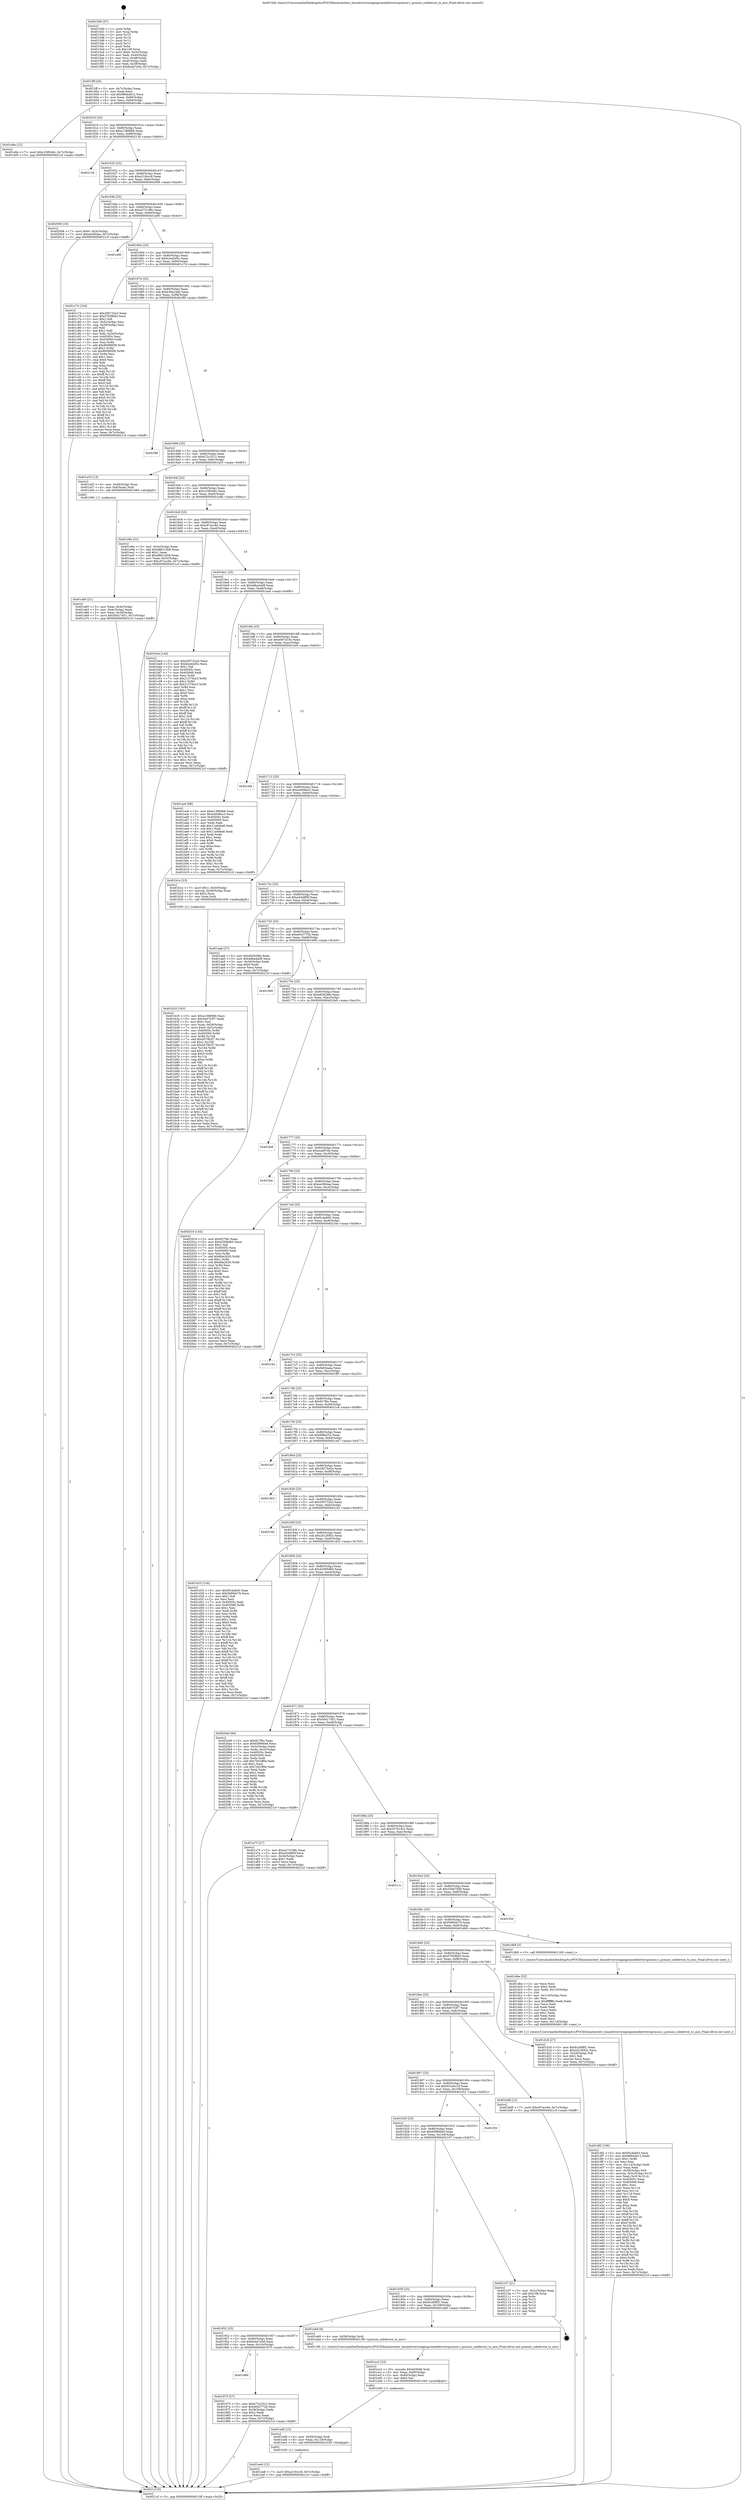 digraph "0x4015d0" {
  label = "0x4015d0 (/mnt/c/Users/mathe/Desktop/tcc/POCII/binaries/extr_linuxdriversstagingcomedidriverspcmuio.c_pcmuio_subdevice_to_asic_Final-ollvm.out::main(0))"
  labelloc = "t"
  node[shape=record]

  Entry [label="",width=0.3,height=0.3,shape=circle,fillcolor=black,style=filled]
  "0x4015ff" [label="{
     0x4015ff [26]\l
     | [instrs]\l
     &nbsp;&nbsp;0x4015ff \<+3\>: mov -0x7c(%rbp),%eax\l
     &nbsp;&nbsp;0x401602 \<+2\>: mov %eax,%ecx\l
     &nbsp;&nbsp;0x401604 \<+6\>: sub $0x9884dd12,%ecx\l
     &nbsp;&nbsp;0x40160a \<+3\>: mov %eax,-0x80(%rbp)\l
     &nbsp;&nbsp;0x40160d \<+6\>: mov %ecx,-0x84(%rbp)\l
     &nbsp;&nbsp;0x401613 \<+6\>: je 0000000000401e8e \<main+0x8be\>\l
  }"]
  "0x401e8e" [label="{
     0x401e8e [12]\l
     | [instrs]\l
     &nbsp;&nbsp;0x401e8e \<+7\>: movl $0xc238546c,-0x7c(%rbp)\l
     &nbsp;&nbsp;0x401e95 \<+5\>: jmp 00000000004021cf \<main+0xbff\>\l
  }"]
  "0x401619" [label="{
     0x401619 [25]\l
     | [instrs]\l
     &nbsp;&nbsp;0x401619 \<+5\>: jmp 000000000040161e \<main+0x4e\>\l
     &nbsp;&nbsp;0x40161e \<+3\>: mov -0x80(%rbp),%eax\l
     &nbsp;&nbsp;0x401621 \<+5\>: sub $0xa13869b6,%eax\l
     &nbsp;&nbsp;0x401626 \<+6\>: mov %eax,-0x88(%rbp)\l
     &nbsp;&nbsp;0x40162c \<+6\>: je 0000000000402134 \<main+0xb64\>\l
  }"]
  Exit [label="",width=0.3,height=0.3,shape=circle,fillcolor=black,style=filled,peripheries=2]
  "0x402134" [label="{
     0x402134\l
  }", style=dashed]
  "0x401632" [label="{
     0x401632 [25]\l
     | [instrs]\l
     &nbsp;&nbsp;0x401632 \<+5\>: jmp 0000000000401637 \<main+0x67\>\l
     &nbsp;&nbsp;0x401637 \<+3\>: mov -0x80(%rbp),%eax\l
     &nbsp;&nbsp;0x40163a \<+5\>: sub $0xa219ccc8,%eax\l
     &nbsp;&nbsp;0x40163f \<+6\>: mov %eax,-0x8c(%rbp)\l
     &nbsp;&nbsp;0x401645 \<+6\>: je 0000000000402006 \<main+0xa36\>\l
  }"]
  "0x401ee8" [label="{
     0x401ee8 [12]\l
     | [instrs]\l
     &nbsp;&nbsp;0x401ee8 \<+7\>: movl $0xa219ccc8,-0x7c(%rbp)\l
     &nbsp;&nbsp;0x401eef \<+5\>: jmp 00000000004021cf \<main+0xbff\>\l
  }"]
  "0x402006" [label="{
     0x402006 [19]\l
     | [instrs]\l
     &nbsp;&nbsp;0x402006 \<+7\>: movl $0x0,-0x3c(%rbp)\l
     &nbsp;&nbsp;0x40200d \<+7\>: movl $0xee3f44aa,-0x7c(%rbp)\l
     &nbsp;&nbsp;0x402014 \<+5\>: jmp 00000000004021cf \<main+0xbff\>\l
  }"]
  "0x40164b" [label="{
     0x40164b [25]\l
     | [instrs]\l
     &nbsp;&nbsp;0x40164b \<+5\>: jmp 0000000000401650 \<main+0x80\>\l
     &nbsp;&nbsp;0x401650 \<+3\>: mov -0x80(%rbp),%eax\l
     &nbsp;&nbsp;0x401653 \<+5\>: sub $0xa273198c,%eax\l
     &nbsp;&nbsp;0x401658 \<+6\>: mov %eax,-0x90(%rbp)\l
     &nbsp;&nbsp;0x40165e \<+6\>: je 0000000000401a90 \<main+0x4c0\>\l
  }"]
  "0x401ed9" [label="{
     0x401ed9 [15]\l
     | [instrs]\l
     &nbsp;&nbsp;0x401ed9 \<+4\>: mov -0x58(%rbp),%rdi\l
     &nbsp;&nbsp;0x401edd \<+6\>: mov %eax,-0x118(%rbp)\l
     &nbsp;&nbsp;0x401ee3 \<+5\>: call 0000000000401030 \<free@plt\>\l
     | [calls]\l
     &nbsp;&nbsp;0x401030 \{1\} (unknown)\l
  }"]
  "0x401a90" [label="{
     0x401a90\l
  }", style=dashed]
  "0x401664" [label="{
     0x401664 [25]\l
     | [instrs]\l
     &nbsp;&nbsp;0x401664 \<+5\>: jmp 0000000000401669 \<main+0x99\>\l
     &nbsp;&nbsp;0x401669 \<+3\>: mov -0x80(%rbp),%eax\l
     &nbsp;&nbsp;0x40166c \<+5\>: sub $0xb2ed2d5c,%eax\l
     &nbsp;&nbsp;0x401671 \<+6\>: mov %eax,-0x94(%rbp)\l
     &nbsp;&nbsp;0x401677 \<+6\>: je 0000000000401c74 \<main+0x6a4\>\l
  }"]
  "0x401ec2" [label="{
     0x401ec2 [23]\l
     | [instrs]\l
     &nbsp;&nbsp;0x401ec2 \<+10\>: movabs $0x4030d6,%rdi\l
     &nbsp;&nbsp;0x401ecc \<+3\>: mov %eax,-0x60(%rbp)\l
     &nbsp;&nbsp;0x401ecf \<+3\>: mov -0x60(%rbp),%esi\l
     &nbsp;&nbsp;0x401ed2 \<+2\>: mov $0x0,%al\l
     &nbsp;&nbsp;0x401ed4 \<+5\>: call 0000000000401040 \<printf@plt\>\l
     | [calls]\l
     &nbsp;&nbsp;0x401040 \{1\} (unknown)\l
  }"]
  "0x401c74" [label="{
     0x401c74 [164]\l
     | [instrs]\l
     &nbsp;&nbsp;0x401c74 \<+5\>: mov $0x295732a3,%eax\l
     &nbsp;&nbsp;0x401c79 \<+5\>: mov $0x57f296d3,%ecx\l
     &nbsp;&nbsp;0x401c7e \<+2\>: mov $0x1,%dl\l
     &nbsp;&nbsp;0x401c80 \<+3\>: mov -0x5c(%rbp),%esi\l
     &nbsp;&nbsp;0x401c83 \<+3\>: cmp -0x50(%rbp),%esi\l
     &nbsp;&nbsp;0x401c86 \<+4\>: setl %dil\l
     &nbsp;&nbsp;0x401c8a \<+4\>: and $0x1,%dil\l
     &nbsp;&nbsp;0x401c8e \<+4\>: mov %dil,-0x2d(%rbp)\l
     &nbsp;&nbsp;0x401c92 \<+7\>: mov 0x40505c,%esi\l
     &nbsp;&nbsp;0x401c99 \<+8\>: mov 0x405060,%r8d\l
     &nbsp;&nbsp;0x401ca1 \<+3\>: mov %esi,%r9d\l
     &nbsp;&nbsp;0x401ca4 \<+7\>: add $0x800895f0,%r9d\l
     &nbsp;&nbsp;0x401cab \<+4\>: sub $0x1,%r9d\l
     &nbsp;&nbsp;0x401caf \<+7\>: sub $0x800895f0,%r9d\l
     &nbsp;&nbsp;0x401cb6 \<+4\>: imul %r9d,%esi\l
     &nbsp;&nbsp;0x401cba \<+3\>: and $0x1,%esi\l
     &nbsp;&nbsp;0x401cbd \<+3\>: cmp $0x0,%esi\l
     &nbsp;&nbsp;0x401cc0 \<+4\>: sete %dil\l
     &nbsp;&nbsp;0x401cc4 \<+4\>: cmp $0xa,%r8d\l
     &nbsp;&nbsp;0x401cc8 \<+4\>: setl %r10b\l
     &nbsp;&nbsp;0x401ccc \<+3\>: mov %dil,%r11b\l
     &nbsp;&nbsp;0x401ccf \<+4\>: xor $0xff,%r11b\l
     &nbsp;&nbsp;0x401cd3 \<+3\>: mov %r10b,%bl\l
     &nbsp;&nbsp;0x401cd6 \<+3\>: xor $0xff,%bl\l
     &nbsp;&nbsp;0x401cd9 \<+3\>: xor $0x0,%dl\l
     &nbsp;&nbsp;0x401cdc \<+3\>: mov %r11b,%r14b\l
     &nbsp;&nbsp;0x401cdf \<+4\>: and $0x0,%r14b\l
     &nbsp;&nbsp;0x401ce3 \<+3\>: and %dl,%dil\l
     &nbsp;&nbsp;0x401ce6 \<+3\>: mov %bl,%r15b\l
     &nbsp;&nbsp;0x401ce9 \<+4\>: and $0x0,%r15b\l
     &nbsp;&nbsp;0x401ced \<+3\>: and %dl,%r10b\l
     &nbsp;&nbsp;0x401cf0 \<+3\>: or %dil,%r14b\l
     &nbsp;&nbsp;0x401cf3 \<+3\>: or %r10b,%r15b\l
     &nbsp;&nbsp;0x401cf6 \<+3\>: xor %r15b,%r14b\l
     &nbsp;&nbsp;0x401cf9 \<+3\>: or %bl,%r11b\l
     &nbsp;&nbsp;0x401cfc \<+4\>: xor $0xff,%r11b\l
     &nbsp;&nbsp;0x401d00 \<+3\>: or $0x0,%dl\l
     &nbsp;&nbsp;0x401d03 \<+3\>: and %dl,%r11b\l
     &nbsp;&nbsp;0x401d06 \<+3\>: or %r11b,%r14b\l
     &nbsp;&nbsp;0x401d09 \<+4\>: test $0x1,%r14b\l
     &nbsp;&nbsp;0x401d0d \<+3\>: cmovne %ecx,%eax\l
     &nbsp;&nbsp;0x401d10 \<+3\>: mov %eax,-0x7c(%rbp)\l
     &nbsp;&nbsp;0x401d13 \<+5\>: jmp 00000000004021cf \<main+0xbff\>\l
  }"]
  "0x40167d" [label="{
     0x40167d [25]\l
     | [instrs]\l
     &nbsp;&nbsp;0x40167d \<+5\>: jmp 0000000000401682 \<main+0xb2\>\l
     &nbsp;&nbsp;0x401682 \<+3\>: mov -0x80(%rbp),%eax\l
     &nbsp;&nbsp;0x401685 \<+5\>: sub $0xb39a24ab,%eax\l
     &nbsp;&nbsp;0x40168a \<+6\>: mov %eax,-0x98(%rbp)\l
     &nbsp;&nbsp;0x401690 \<+6\>: je 0000000000401f8f \<main+0x9bf\>\l
  }"]
  "0x401df2" [label="{
     0x401df2 [156]\l
     | [instrs]\l
     &nbsp;&nbsp;0x401df2 \<+5\>: mov $0xf5c4a845,%ecx\l
     &nbsp;&nbsp;0x401df7 \<+5\>: mov $0x9884dd12,%edx\l
     &nbsp;&nbsp;0x401dfc \<+3\>: mov $0x1,%r8b\l
     &nbsp;&nbsp;0x401dff \<+2\>: xor %esi,%esi\l
     &nbsp;&nbsp;0x401e01 \<+6\>: mov -0x114(%rbp),%edi\l
     &nbsp;&nbsp;0x401e07 \<+3\>: imul %eax,%edi\l
     &nbsp;&nbsp;0x401e0a \<+4\>: mov -0x58(%rbp),%r9\l
     &nbsp;&nbsp;0x401e0e \<+4\>: movslq -0x5c(%rbp),%r10\l
     &nbsp;&nbsp;0x401e12 \<+4\>: mov %edi,(%r9,%r10,4)\l
     &nbsp;&nbsp;0x401e16 \<+7\>: mov 0x40505c,%eax\l
     &nbsp;&nbsp;0x401e1d \<+7\>: mov 0x405060,%edi\l
     &nbsp;&nbsp;0x401e24 \<+3\>: sub $0x1,%esi\l
     &nbsp;&nbsp;0x401e27 \<+3\>: mov %eax,%r11d\l
     &nbsp;&nbsp;0x401e2a \<+3\>: add %esi,%r11d\l
     &nbsp;&nbsp;0x401e2d \<+4\>: imul %r11d,%eax\l
     &nbsp;&nbsp;0x401e31 \<+3\>: and $0x1,%eax\l
     &nbsp;&nbsp;0x401e34 \<+3\>: cmp $0x0,%eax\l
     &nbsp;&nbsp;0x401e37 \<+3\>: sete %bl\l
     &nbsp;&nbsp;0x401e3a \<+3\>: cmp $0xa,%edi\l
     &nbsp;&nbsp;0x401e3d \<+4\>: setl %r14b\l
     &nbsp;&nbsp;0x401e41 \<+3\>: mov %bl,%r15b\l
     &nbsp;&nbsp;0x401e44 \<+4\>: xor $0xff,%r15b\l
     &nbsp;&nbsp;0x401e48 \<+3\>: mov %r14b,%r12b\l
     &nbsp;&nbsp;0x401e4b \<+4\>: xor $0xff,%r12b\l
     &nbsp;&nbsp;0x401e4f \<+4\>: xor $0x0,%r8b\l
     &nbsp;&nbsp;0x401e53 \<+3\>: mov %r15b,%r13b\l
     &nbsp;&nbsp;0x401e56 \<+4\>: and $0x0,%r13b\l
     &nbsp;&nbsp;0x401e5a \<+3\>: and %r8b,%bl\l
     &nbsp;&nbsp;0x401e5d \<+3\>: mov %r12b,%al\l
     &nbsp;&nbsp;0x401e60 \<+2\>: and $0x0,%al\l
     &nbsp;&nbsp;0x401e62 \<+3\>: and %r8b,%r14b\l
     &nbsp;&nbsp;0x401e65 \<+3\>: or %bl,%r13b\l
     &nbsp;&nbsp;0x401e68 \<+3\>: or %r14b,%al\l
     &nbsp;&nbsp;0x401e6b \<+3\>: xor %al,%r13b\l
     &nbsp;&nbsp;0x401e6e \<+3\>: or %r12b,%r15b\l
     &nbsp;&nbsp;0x401e71 \<+4\>: xor $0xff,%r15b\l
     &nbsp;&nbsp;0x401e75 \<+4\>: or $0x0,%r8b\l
     &nbsp;&nbsp;0x401e79 \<+3\>: and %r8b,%r15b\l
     &nbsp;&nbsp;0x401e7c \<+3\>: or %r15b,%r13b\l
     &nbsp;&nbsp;0x401e7f \<+4\>: test $0x1,%r13b\l
     &nbsp;&nbsp;0x401e83 \<+3\>: cmovne %edx,%ecx\l
     &nbsp;&nbsp;0x401e86 \<+3\>: mov %ecx,-0x7c(%rbp)\l
     &nbsp;&nbsp;0x401e89 \<+5\>: jmp 00000000004021cf \<main+0xbff\>\l
  }"]
  "0x401f8f" [label="{
     0x401f8f\l
  }", style=dashed]
  "0x401696" [label="{
     0x401696 [25]\l
     | [instrs]\l
     &nbsp;&nbsp;0x401696 \<+5\>: jmp 000000000040169b \<main+0xcb\>\l
     &nbsp;&nbsp;0x40169b \<+3\>: mov -0x80(%rbp),%eax\l
     &nbsp;&nbsp;0x40169e \<+5\>: sub $0xb72c2512,%eax\l
     &nbsp;&nbsp;0x4016a3 \<+6\>: mov %eax,-0x9c(%rbp)\l
     &nbsp;&nbsp;0x4016a9 \<+6\>: je 0000000000401a53 \<main+0x483\>\l
  }"]
  "0x401dbe" [label="{
     0x401dbe [52]\l
     | [instrs]\l
     &nbsp;&nbsp;0x401dbe \<+2\>: xor %ecx,%ecx\l
     &nbsp;&nbsp;0x401dc0 \<+5\>: mov $0x2,%edx\l
     &nbsp;&nbsp;0x401dc5 \<+6\>: mov %edx,-0x110(%rbp)\l
     &nbsp;&nbsp;0x401dcb \<+1\>: cltd\l
     &nbsp;&nbsp;0x401dcc \<+6\>: mov -0x110(%rbp),%esi\l
     &nbsp;&nbsp;0x401dd2 \<+2\>: idiv %esi\l
     &nbsp;&nbsp;0x401dd4 \<+6\>: imul $0xfffffffe,%edx,%edx\l
     &nbsp;&nbsp;0x401dda \<+2\>: mov %ecx,%edi\l
     &nbsp;&nbsp;0x401ddc \<+2\>: sub %edx,%edi\l
     &nbsp;&nbsp;0x401dde \<+2\>: mov %ecx,%edx\l
     &nbsp;&nbsp;0x401de0 \<+3\>: sub $0x1,%edx\l
     &nbsp;&nbsp;0x401de3 \<+2\>: add %edx,%edi\l
     &nbsp;&nbsp;0x401de5 \<+2\>: sub %edi,%ecx\l
     &nbsp;&nbsp;0x401de7 \<+6\>: mov %ecx,-0x114(%rbp)\l
     &nbsp;&nbsp;0x401ded \<+5\>: call 0000000000401160 \<next_i\>\l
     | [calls]\l
     &nbsp;&nbsp;0x401160 \{1\} (/mnt/c/Users/mathe/Desktop/tcc/POCII/binaries/extr_linuxdriversstagingcomedidriverspcmuio.c_pcmuio_subdevice_to_asic_Final-ollvm.out::next_i)\l
  }"]
  "0x401a53" [label="{
     0x401a53 [13]\l
     | [instrs]\l
     &nbsp;&nbsp;0x401a53 \<+4\>: mov -0x48(%rbp),%rax\l
     &nbsp;&nbsp;0x401a57 \<+4\>: mov 0x8(%rax),%rdi\l
     &nbsp;&nbsp;0x401a5b \<+5\>: call 0000000000401060 \<atoi@plt\>\l
     | [calls]\l
     &nbsp;&nbsp;0x401060 \{1\} (unknown)\l
  }"]
  "0x4016af" [label="{
     0x4016af [25]\l
     | [instrs]\l
     &nbsp;&nbsp;0x4016af \<+5\>: jmp 00000000004016b4 \<main+0xe4\>\l
     &nbsp;&nbsp;0x4016b4 \<+3\>: mov -0x80(%rbp),%eax\l
     &nbsp;&nbsp;0x4016b7 \<+5\>: sub $0xc238546c,%eax\l
     &nbsp;&nbsp;0x4016bc \<+6\>: mov %eax,-0xa0(%rbp)\l
     &nbsp;&nbsp;0x4016c2 \<+6\>: je 0000000000401e9a \<main+0x8ca\>\l
  }"]
  "0x401b35" [label="{
     0x401b35 [163]\l
     | [instrs]\l
     &nbsp;&nbsp;0x401b35 \<+5\>: mov $0xa13869b6,%ecx\l
     &nbsp;&nbsp;0x401b3a \<+5\>: mov $0x5e9753f7,%edx\l
     &nbsp;&nbsp;0x401b3f \<+3\>: mov $0x1,%sil\l
     &nbsp;&nbsp;0x401b42 \<+4\>: mov %rax,-0x58(%rbp)\l
     &nbsp;&nbsp;0x401b46 \<+7\>: movl $0x0,-0x5c(%rbp)\l
     &nbsp;&nbsp;0x401b4d \<+8\>: mov 0x40505c,%r8d\l
     &nbsp;&nbsp;0x401b55 \<+8\>: mov 0x405060,%r9d\l
     &nbsp;&nbsp;0x401b5d \<+3\>: mov %r8d,%r10d\l
     &nbsp;&nbsp;0x401b60 \<+7\>: add $0xb57f62f7,%r10d\l
     &nbsp;&nbsp;0x401b67 \<+4\>: sub $0x1,%r10d\l
     &nbsp;&nbsp;0x401b6b \<+7\>: sub $0xb57f62f7,%r10d\l
     &nbsp;&nbsp;0x401b72 \<+4\>: imul %r10d,%r8d\l
     &nbsp;&nbsp;0x401b76 \<+4\>: and $0x1,%r8d\l
     &nbsp;&nbsp;0x401b7a \<+4\>: cmp $0x0,%r8d\l
     &nbsp;&nbsp;0x401b7e \<+4\>: sete %r11b\l
     &nbsp;&nbsp;0x401b82 \<+4\>: cmp $0xa,%r9d\l
     &nbsp;&nbsp;0x401b86 \<+3\>: setl %bl\l
     &nbsp;&nbsp;0x401b89 \<+3\>: mov %r11b,%r14b\l
     &nbsp;&nbsp;0x401b8c \<+4\>: xor $0xff,%r14b\l
     &nbsp;&nbsp;0x401b90 \<+3\>: mov %bl,%r15b\l
     &nbsp;&nbsp;0x401b93 \<+4\>: xor $0xff,%r15b\l
     &nbsp;&nbsp;0x401b97 \<+4\>: xor $0x1,%sil\l
     &nbsp;&nbsp;0x401b9b \<+3\>: mov %r14b,%r12b\l
     &nbsp;&nbsp;0x401b9e \<+4\>: and $0xff,%r12b\l
     &nbsp;&nbsp;0x401ba2 \<+3\>: and %sil,%r11b\l
     &nbsp;&nbsp;0x401ba5 \<+3\>: mov %r15b,%r13b\l
     &nbsp;&nbsp;0x401ba8 \<+4\>: and $0xff,%r13b\l
     &nbsp;&nbsp;0x401bac \<+3\>: and %sil,%bl\l
     &nbsp;&nbsp;0x401baf \<+3\>: or %r11b,%r12b\l
     &nbsp;&nbsp;0x401bb2 \<+3\>: or %bl,%r13b\l
     &nbsp;&nbsp;0x401bb5 \<+3\>: xor %r13b,%r12b\l
     &nbsp;&nbsp;0x401bb8 \<+3\>: or %r15b,%r14b\l
     &nbsp;&nbsp;0x401bbb \<+4\>: xor $0xff,%r14b\l
     &nbsp;&nbsp;0x401bbf \<+4\>: or $0x1,%sil\l
     &nbsp;&nbsp;0x401bc3 \<+3\>: and %sil,%r14b\l
     &nbsp;&nbsp;0x401bc6 \<+3\>: or %r14b,%r12b\l
     &nbsp;&nbsp;0x401bc9 \<+4\>: test $0x1,%r12b\l
     &nbsp;&nbsp;0x401bcd \<+3\>: cmovne %edx,%ecx\l
     &nbsp;&nbsp;0x401bd0 \<+3\>: mov %ecx,-0x7c(%rbp)\l
     &nbsp;&nbsp;0x401bd3 \<+5\>: jmp 00000000004021cf \<main+0xbff\>\l
  }"]
  "0x401e9a" [label="{
     0x401e9a [31]\l
     | [instrs]\l
     &nbsp;&nbsp;0x401e9a \<+3\>: mov -0x5c(%rbp),%eax\l
     &nbsp;&nbsp;0x401e9d \<+5\>: add $0xd881c2b9,%eax\l
     &nbsp;&nbsp;0x401ea2 \<+3\>: add $0x1,%eax\l
     &nbsp;&nbsp;0x401ea5 \<+5\>: sub $0xd881c2b9,%eax\l
     &nbsp;&nbsp;0x401eaa \<+3\>: mov %eax,-0x5c(%rbp)\l
     &nbsp;&nbsp;0x401ead \<+7\>: movl $0xc97acc6e,-0x7c(%rbp)\l
     &nbsp;&nbsp;0x401eb4 \<+5\>: jmp 00000000004021cf \<main+0xbff\>\l
  }"]
  "0x4016c8" [label="{
     0x4016c8 [25]\l
     | [instrs]\l
     &nbsp;&nbsp;0x4016c8 \<+5\>: jmp 00000000004016cd \<main+0xfd\>\l
     &nbsp;&nbsp;0x4016cd \<+3\>: mov -0x80(%rbp),%eax\l
     &nbsp;&nbsp;0x4016d0 \<+5\>: sub $0xc97acc6e,%eax\l
     &nbsp;&nbsp;0x4016d5 \<+6\>: mov %eax,-0xa4(%rbp)\l
     &nbsp;&nbsp;0x4016db \<+6\>: je 0000000000401be4 \<main+0x614\>\l
  }"]
  "0x401a60" [label="{
     0x401a60 [21]\l
     | [instrs]\l
     &nbsp;&nbsp;0x401a60 \<+3\>: mov %eax,-0x4c(%rbp)\l
     &nbsp;&nbsp;0x401a63 \<+3\>: mov -0x4c(%rbp),%eax\l
     &nbsp;&nbsp;0x401a66 \<+3\>: mov %eax,-0x34(%rbp)\l
     &nbsp;&nbsp;0x401a69 \<+7\>: movl $0x50d17d51,-0x7c(%rbp)\l
     &nbsp;&nbsp;0x401a70 \<+5\>: jmp 00000000004021cf \<main+0xbff\>\l
  }"]
  "0x401be4" [label="{
     0x401be4 [144]\l
     | [instrs]\l
     &nbsp;&nbsp;0x401be4 \<+5\>: mov $0x295732a3,%eax\l
     &nbsp;&nbsp;0x401be9 \<+5\>: mov $0xb2ed2d5c,%ecx\l
     &nbsp;&nbsp;0x401bee \<+2\>: mov $0x1,%dl\l
     &nbsp;&nbsp;0x401bf0 \<+7\>: mov 0x40505c,%esi\l
     &nbsp;&nbsp;0x401bf7 \<+7\>: mov 0x405060,%edi\l
     &nbsp;&nbsp;0x401bfe \<+3\>: mov %esi,%r8d\l
     &nbsp;&nbsp;0x401c01 \<+7\>: sub $0x21375e23,%r8d\l
     &nbsp;&nbsp;0x401c08 \<+4\>: sub $0x1,%r8d\l
     &nbsp;&nbsp;0x401c0c \<+7\>: add $0x21375e23,%r8d\l
     &nbsp;&nbsp;0x401c13 \<+4\>: imul %r8d,%esi\l
     &nbsp;&nbsp;0x401c17 \<+3\>: and $0x1,%esi\l
     &nbsp;&nbsp;0x401c1a \<+3\>: cmp $0x0,%esi\l
     &nbsp;&nbsp;0x401c1d \<+4\>: sete %r9b\l
     &nbsp;&nbsp;0x401c21 \<+3\>: cmp $0xa,%edi\l
     &nbsp;&nbsp;0x401c24 \<+4\>: setl %r10b\l
     &nbsp;&nbsp;0x401c28 \<+3\>: mov %r9b,%r11b\l
     &nbsp;&nbsp;0x401c2b \<+4\>: xor $0xff,%r11b\l
     &nbsp;&nbsp;0x401c2f \<+3\>: mov %r10b,%bl\l
     &nbsp;&nbsp;0x401c32 \<+3\>: xor $0xff,%bl\l
     &nbsp;&nbsp;0x401c35 \<+3\>: xor $0x1,%dl\l
     &nbsp;&nbsp;0x401c38 \<+3\>: mov %r11b,%r14b\l
     &nbsp;&nbsp;0x401c3b \<+4\>: and $0xff,%r14b\l
     &nbsp;&nbsp;0x401c3f \<+3\>: and %dl,%r9b\l
     &nbsp;&nbsp;0x401c42 \<+3\>: mov %bl,%r15b\l
     &nbsp;&nbsp;0x401c45 \<+4\>: and $0xff,%r15b\l
     &nbsp;&nbsp;0x401c49 \<+3\>: and %dl,%r10b\l
     &nbsp;&nbsp;0x401c4c \<+3\>: or %r9b,%r14b\l
     &nbsp;&nbsp;0x401c4f \<+3\>: or %r10b,%r15b\l
     &nbsp;&nbsp;0x401c52 \<+3\>: xor %r15b,%r14b\l
     &nbsp;&nbsp;0x401c55 \<+3\>: or %bl,%r11b\l
     &nbsp;&nbsp;0x401c58 \<+4\>: xor $0xff,%r11b\l
     &nbsp;&nbsp;0x401c5c \<+3\>: or $0x1,%dl\l
     &nbsp;&nbsp;0x401c5f \<+3\>: and %dl,%r11b\l
     &nbsp;&nbsp;0x401c62 \<+3\>: or %r11b,%r14b\l
     &nbsp;&nbsp;0x401c65 \<+4\>: test $0x1,%r14b\l
     &nbsp;&nbsp;0x401c69 \<+3\>: cmovne %ecx,%eax\l
     &nbsp;&nbsp;0x401c6c \<+3\>: mov %eax,-0x7c(%rbp)\l
     &nbsp;&nbsp;0x401c6f \<+5\>: jmp 00000000004021cf \<main+0xbff\>\l
  }"]
  "0x4016e1" [label="{
     0x4016e1 [25]\l
     | [instrs]\l
     &nbsp;&nbsp;0x4016e1 \<+5\>: jmp 00000000004016e6 \<main+0x116\>\l
     &nbsp;&nbsp;0x4016e6 \<+3\>: mov -0x80(%rbp),%eax\l
     &nbsp;&nbsp;0x4016e9 \<+5\>: sub $0xddba4a08,%eax\l
     &nbsp;&nbsp;0x4016ee \<+6\>: mov %eax,-0xa8(%rbp)\l
     &nbsp;&nbsp;0x4016f4 \<+6\>: je 0000000000401ac6 \<main+0x4f6\>\l
  }"]
  "0x4015d0" [label="{
     0x4015d0 [47]\l
     | [instrs]\l
     &nbsp;&nbsp;0x4015d0 \<+1\>: push %rbp\l
     &nbsp;&nbsp;0x4015d1 \<+3\>: mov %rsp,%rbp\l
     &nbsp;&nbsp;0x4015d4 \<+2\>: push %r15\l
     &nbsp;&nbsp;0x4015d6 \<+2\>: push %r14\l
     &nbsp;&nbsp;0x4015d8 \<+2\>: push %r13\l
     &nbsp;&nbsp;0x4015da \<+2\>: push %r12\l
     &nbsp;&nbsp;0x4015dc \<+1\>: push %rbx\l
     &nbsp;&nbsp;0x4015dd \<+7\>: sub $0x108,%rsp\l
     &nbsp;&nbsp;0x4015e4 \<+7\>: movl $0x0,-0x3c(%rbp)\l
     &nbsp;&nbsp;0x4015eb \<+3\>: mov %edi,-0x40(%rbp)\l
     &nbsp;&nbsp;0x4015ee \<+4\>: mov %rsi,-0x48(%rbp)\l
     &nbsp;&nbsp;0x4015f2 \<+3\>: mov -0x40(%rbp),%edi\l
     &nbsp;&nbsp;0x4015f5 \<+3\>: mov %edi,-0x38(%rbp)\l
     &nbsp;&nbsp;0x4015f8 \<+7\>: movl $0x6e4a7e5d,-0x7c(%rbp)\l
  }"]
  "0x401ac6" [label="{
     0x401ac6 [88]\l
     | [instrs]\l
     &nbsp;&nbsp;0x401ac6 \<+5\>: mov $0xa13869b6,%eax\l
     &nbsp;&nbsp;0x401acb \<+5\>: mov $0xe4008ec3,%ecx\l
     &nbsp;&nbsp;0x401ad0 \<+7\>: mov 0x40505c,%edx\l
     &nbsp;&nbsp;0x401ad7 \<+7\>: mov 0x405060,%esi\l
     &nbsp;&nbsp;0x401ade \<+2\>: mov %edx,%edi\l
     &nbsp;&nbsp;0x401ae0 \<+6\>: add $0x11a0ebe8,%edi\l
     &nbsp;&nbsp;0x401ae6 \<+3\>: sub $0x1,%edi\l
     &nbsp;&nbsp;0x401ae9 \<+6\>: sub $0x11a0ebe8,%edi\l
     &nbsp;&nbsp;0x401aef \<+3\>: imul %edi,%edx\l
     &nbsp;&nbsp;0x401af2 \<+3\>: and $0x1,%edx\l
     &nbsp;&nbsp;0x401af5 \<+3\>: cmp $0x0,%edx\l
     &nbsp;&nbsp;0x401af8 \<+4\>: sete %r8b\l
     &nbsp;&nbsp;0x401afc \<+3\>: cmp $0xa,%esi\l
     &nbsp;&nbsp;0x401aff \<+4\>: setl %r9b\l
     &nbsp;&nbsp;0x401b03 \<+3\>: mov %r8b,%r10b\l
     &nbsp;&nbsp;0x401b06 \<+3\>: and %r9b,%r10b\l
     &nbsp;&nbsp;0x401b09 \<+3\>: xor %r9b,%r8b\l
     &nbsp;&nbsp;0x401b0c \<+3\>: or %r8b,%r10b\l
     &nbsp;&nbsp;0x401b0f \<+4\>: test $0x1,%r10b\l
     &nbsp;&nbsp;0x401b13 \<+3\>: cmovne %ecx,%eax\l
     &nbsp;&nbsp;0x401b16 \<+3\>: mov %eax,-0x7c(%rbp)\l
     &nbsp;&nbsp;0x401b19 \<+5\>: jmp 00000000004021cf \<main+0xbff\>\l
  }"]
  "0x4016fa" [label="{
     0x4016fa [25]\l
     | [instrs]\l
     &nbsp;&nbsp;0x4016fa \<+5\>: jmp 00000000004016ff \<main+0x12f\>\l
     &nbsp;&nbsp;0x4016ff \<+3\>: mov -0x80(%rbp),%eax\l
     &nbsp;&nbsp;0x401702 \<+5\>: sub $0xe007a19c,%eax\l
     &nbsp;&nbsp;0x401707 \<+6\>: mov %eax,-0xac(%rbp)\l
     &nbsp;&nbsp;0x40170d \<+6\>: je 0000000000401ef4 \<main+0x924\>\l
  }"]
  "0x4021cf" [label="{
     0x4021cf [5]\l
     | [instrs]\l
     &nbsp;&nbsp;0x4021cf \<+5\>: jmp 00000000004015ff \<main+0x2f\>\l
  }"]
  "0x401ef4" [label="{
     0x401ef4\l
  }", style=dashed]
  "0x401713" [label="{
     0x401713 [25]\l
     | [instrs]\l
     &nbsp;&nbsp;0x401713 \<+5\>: jmp 0000000000401718 \<main+0x148\>\l
     &nbsp;&nbsp;0x401718 \<+3\>: mov -0x80(%rbp),%eax\l
     &nbsp;&nbsp;0x40171b \<+5\>: sub $0xe4008ec3,%eax\l
     &nbsp;&nbsp;0x401720 \<+6\>: mov %eax,-0xb0(%rbp)\l
     &nbsp;&nbsp;0x401726 \<+6\>: je 0000000000401b1e \<main+0x54e\>\l
  }"]
  "0x40196b" [label="{
     0x40196b\l
  }", style=dashed]
  "0x401b1e" [label="{
     0x401b1e [23]\l
     | [instrs]\l
     &nbsp;&nbsp;0x401b1e \<+7\>: movl $0x1,-0x50(%rbp)\l
     &nbsp;&nbsp;0x401b25 \<+4\>: movslq -0x50(%rbp),%rax\l
     &nbsp;&nbsp;0x401b29 \<+4\>: shl $0x2,%rax\l
     &nbsp;&nbsp;0x401b2d \<+3\>: mov %rax,%rdi\l
     &nbsp;&nbsp;0x401b30 \<+5\>: call 0000000000401050 \<malloc@plt\>\l
     | [calls]\l
     &nbsp;&nbsp;0x401050 \{1\} (unknown)\l
  }"]
  "0x40172c" [label="{
     0x40172c [25]\l
     | [instrs]\l
     &nbsp;&nbsp;0x40172c \<+5\>: jmp 0000000000401731 \<main+0x161\>\l
     &nbsp;&nbsp;0x401731 \<+3\>: mov -0x80(%rbp),%eax\l
     &nbsp;&nbsp;0x401734 \<+5\>: sub $0xe43d8f5f,%eax\l
     &nbsp;&nbsp;0x401739 \<+6\>: mov %eax,-0xb4(%rbp)\l
     &nbsp;&nbsp;0x40173f \<+6\>: je 0000000000401aab \<main+0x4db\>\l
  }"]
  "0x401975" [label="{
     0x401975 [27]\l
     | [instrs]\l
     &nbsp;&nbsp;0x401975 \<+5\>: mov $0xb72c2512,%eax\l
     &nbsp;&nbsp;0x40197a \<+5\>: mov $0xe643772b,%ecx\l
     &nbsp;&nbsp;0x40197f \<+3\>: mov -0x38(%rbp),%edx\l
     &nbsp;&nbsp;0x401982 \<+3\>: cmp $0x2,%edx\l
     &nbsp;&nbsp;0x401985 \<+3\>: cmovne %ecx,%eax\l
     &nbsp;&nbsp;0x401988 \<+3\>: mov %eax,-0x7c(%rbp)\l
     &nbsp;&nbsp;0x40198b \<+5\>: jmp 00000000004021cf \<main+0xbff\>\l
  }"]
  "0x401aab" [label="{
     0x401aab [27]\l
     | [instrs]\l
     &nbsp;&nbsp;0x401aab \<+5\>: mov $0xe82928fa,%eax\l
     &nbsp;&nbsp;0x401ab0 \<+5\>: mov $0xddba4a08,%ecx\l
     &nbsp;&nbsp;0x401ab5 \<+3\>: mov -0x34(%rbp),%edx\l
     &nbsp;&nbsp;0x401ab8 \<+3\>: cmp $0x0,%edx\l
     &nbsp;&nbsp;0x401abb \<+3\>: cmove %ecx,%eax\l
     &nbsp;&nbsp;0x401abe \<+3\>: mov %eax,-0x7c(%rbp)\l
     &nbsp;&nbsp;0x401ac1 \<+5\>: jmp 00000000004021cf \<main+0xbff\>\l
  }"]
  "0x401745" [label="{
     0x401745 [25]\l
     | [instrs]\l
     &nbsp;&nbsp;0x401745 \<+5\>: jmp 000000000040174a \<main+0x17a\>\l
     &nbsp;&nbsp;0x40174a \<+3\>: mov -0x80(%rbp),%eax\l
     &nbsp;&nbsp;0x40174d \<+5\>: sub $0xe643772b,%eax\l
     &nbsp;&nbsp;0x401752 \<+6\>: mov %eax,-0xb8(%rbp)\l
     &nbsp;&nbsp;0x401758 \<+6\>: je 0000000000401990 \<main+0x3c0\>\l
  }"]
  "0x401952" [label="{
     0x401952 [25]\l
     | [instrs]\l
     &nbsp;&nbsp;0x401952 \<+5\>: jmp 0000000000401957 \<main+0x387\>\l
     &nbsp;&nbsp;0x401957 \<+3\>: mov -0x80(%rbp),%eax\l
     &nbsp;&nbsp;0x40195a \<+5\>: sub $0x6e4a7e5d,%eax\l
     &nbsp;&nbsp;0x40195f \<+6\>: mov %eax,-0x10c(%rbp)\l
     &nbsp;&nbsp;0x401965 \<+6\>: je 0000000000401975 \<main+0x3a5\>\l
  }"]
  "0x401990" [label="{
     0x401990\l
  }", style=dashed]
  "0x40175e" [label="{
     0x40175e [25]\l
     | [instrs]\l
     &nbsp;&nbsp;0x40175e \<+5\>: jmp 0000000000401763 \<main+0x193\>\l
     &nbsp;&nbsp;0x401763 \<+3\>: mov -0x80(%rbp),%eax\l
     &nbsp;&nbsp;0x401766 \<+5\>: sub $0xe82928fa,%eax\l
     &nbsp;&nbsp;0x40176b \<+6\>: mov %eax,-0xbc(%rbp)\l
     &nbsp;&nbsp;0x401771 \<+6\>: je 0000000000401fe9 \<main+0xa19\>\l
  }"]
  "0x401eb9" [label="{
     0x401eb9 [9]\l
     | [instrs]\l
     &nbsp;&nbsp;0x401eb9 \<+4\>: mov -0x58(%rbp),%rdi\l
     &nbsp;&nbsp;0x401ebd \<+5\>: call 00000000004013f0 \<pcmuio_subdevice_to_asic\>\l
     | [calls]\l
     &nbsp;&nbsp;0x4013f0 \{1\} (/mnt/c/Users/mathe/Desktop/tcc/POCII/binaries/extr_linuxdriversstagingcomedidriverspcmuio.c_pcmuio_subdevice_to_asic_Final-ollvm.out::pcmuio_subdevice_to_asic)\l
  }"]
  "0x401fe9" [label="{
     0x401fe9\l
  }", style=dashed]
  "0x401777" [label="{
     0x401777 [25]\l
     | [instrs]\l
     &nbsp;&nbsp;0x401777 \<+5\>: jmp 000000000040177c \<main+0x1ac\>\l
     &nbsp;&nbsp;0x40177c \<+3\>: mov -0x80(%rbp),%eax\l
     &nbsp;&nbsp;0x40177f \<+5\>: sub $0xeca6f7de,%eax\l
     &nbsp;&nbsp;0x401784 \<+6\>: mov %eax,-0xc0(%rbp)\l
     &nbsp;&nbsp;0x40178a \<+6\>: je 0000000000401fae \<main+0x9de\>\l
  }"]
  "0x401939" [label="{
     0x401939 [25]\l
     | [instrs]\l
     &nbsp;&nbsp;0x401939 \<+5\>: jmp 000000000040193e \<main+0x36e\>\l
     &nbsp;&nbsp;0x40193e \<+3\>: mov -0x80(%rbp),%eax\l
     &nbsp;&nbsp;0x401941 \<+5\>: sub $0x6c26f8f1,%eax\l
     &nbsp;&nbsp;0x401946 \<+6\>: mov %eax,-0x108(%rbp)\l
     &nbsp;&nbsp;0x40194c \<+6\>: je 0000000000401eb9 \<main+0x8e9\>\l
  }"]
  "0x401fae" [label="{
     0x401fae\l
  }", style=dashed]
  "0x401790" [label="{
     0x401790 [25]\l
     | [instrs]\l
     &nbsp;&nbsp;0x401790 \<+5\>: jmp 0000000000401795 \<main+0x1c5\>\l
     &nbsp;&nbsp;0x401795 \<+3\>: mov -0x80(%rbp),%eax\l
     &nbsp;&nbsp;0x401798 \<+5\>: sub $0xee3f44aa,%eax\l
     &nbsp;&nbsp;0x40179d \<+6\>: mov %eax,-0xc4(%rbp)\l
     &nbsp;&nbsp;0x4017a3 \<+6\>: je 0000000000402019 \<main+0xa49\>\l
  }"]
  "0x402107" [label="{
     0x402107 [21]\l
     | [instrs]\l
     &nbsp;&nbsp;0x402107 \<+3\>: mov -0x2c(%rbp),%eax\l
     &nbsp;&nbsp;0x40210a \<+7\>: add $0x108,%rsp\l
     &nbsp;&nbsp;0x402111 \<+1\>: pop %rbx\l
     &nbsp;&nbsp;0x402112 \<+2\>: pop %r12\l
     &nbsp;&nbsp;0x402114 \<+2\>: pop %r13\l
     &nbsp;&nbsp;0x402116 \<+2\>: pop %r14\l
     &nbsp;&nbsp;0x402118 \<+2\>: pop %r15\l
     &nbsp;&nbsp;0x40211a \<+1\>: pop %rbp\l
     &nbsp;&nbsp;0x40211b \<+1\>: ret\l
  }"]
  "0x402019" [label="{
     0x402019 [144]\l
     | [instrs]\l
     &nbsp;&nbsp;0x402019 \<+5\>: mov $0x927f6c,%eax\l
     &nbsp;&nbsp;0x40201e \<+5\>: mov $0x42956d65,%ecx\l
     &nbsp;&nbsp;0x402023 \<+2\>: mov $0x1,%dl\l
     &nbsp;&nbsp;0x402025 \<+7\>: mov 0x40505c,%esi\l
     &nbsp;&nbsp;0x40202c \<+7\>: mov 0x405060,%edi\l
     &nbsp;&nbsp;0x402033 \<+3\>: mov %esi,%r8d\l
     &nbsp;&nbsp;0x402036 \<+7\>: add $0x8de2620,%r8d\l
     &nbsp;&nbsp;0x40203d \<+4\>: sub $0x1,%r8d\l
     &nbsp;&nbsp;0x402041 \<+7\>: sub $0x8de2620,%r8d\l
     &nbsp;&nbsp;0x402048 \<+4\>: imul %r8d,%esi\l
     &nbsp;&nbsp;0x40204c \<+3\>: and $0x1,%esi\l
     &nbsp;&nbsp;0x40204f \<+3\>: cmp $0x0,%esi\l
     &nbsp;&nbsp;0x402052 \<+4\>: sete %r9b\l
     &nbsp;&nbsp;0x402056 \<+3\>: cmp $0xa,%edi\l
     &nbsp;&nbsp;0x402059 \<+4\>: setl %r10b\l
     &nbsp;&nbsp;0x40205d \<+3\>: mov %r9b,%r11b\l
     &nbsp;&nbsp;0x402060 \<+4\>: xor $0xff,%r11b\l
     &nbsp;&nbsp;0x402064 \<+3\>: mov %r10b,%bl\l
     &nbsp;&nbsp;0x402067 \<+3\>: xor $0xff,%bl\l
     &nbsp;&nbsp;0x40206a \<+3\>: xor $0x1,%dl\l
     &nbsp;&nbsp;0x40206d \<+3\>: mov %r11b,%r14b\l
     &nbsp;&nbsp;0x402070 \<+4\>: and $0xff,%r14b\l
     &nbsp;&nbsp;0x402074 \<+3\>: and %dl,%r9b\l
     &nbsp;&nbsp;0x402077 \<+3\>: mov %bl,%r15b\l
     &nbsp;&nbsp;0x40207a \<+4\>: and $0xff,%r15b\l
     &nbsp;&nbsp;0x40207e \<+3\>: and %dl,%r10b\l
     &nbsp;&nbsp;0x402081 \<+3\>: or %r9b,%r14b\l
     &nbsp;&nbsp;0x402084 \<+3\>: or %r10b,%r15b\l
     &nbsp;&nbsp;0x402087 \<+3\>: xor %r15b,%r14b\l
     &nbsp;&nbsp;0x40208a \<+3\>: or %bl,%r11b\l
     &nbsp;&nbsp;0x40208d \<+4\>: xor $0xff,%r11b\l
     &nbsp;&nbsp;0x402091 \<+3\>: or $0x1,%dl\l
     &nbsp;&nbsp;0x402094 \<+3\>: and %dl,%r11b\l
     &nbsp;&nbsp;0x402097 \<+3\>: or %r11b,%r14b\l
     &nbsp;&nbsp;0x40209a \<+4\>: test $0x1,%r14b\l
     &nbsp;&nbsp;0x40209e \<+3\>: cmovne %ecx,%eax\l
     &nbsp;&nbsp;0x4020a1 \<+3\>: mov %eax,-0x7c(%rbp)\l
     &nbsp;&nbsp;0x4020a4 \<+5\>: jmp 00000000004021cf \<main+0xbff\>\l
  }"]
  "0x4017a9" [label="{
     0x4017a9 [25]\l
     | [instrs]\l
     &nbsp;&nbsp;0x4017a9 \<+5\>: jmp 00000000004017ae \<main+0x1de\>\l
     &nbsp;&nbsp;0x4017ae \<+3\>: mov -0x80(%rbp),%eax\l
     &nbsp;&nbsp;0x4017b1 \<+5\>: sub $0xf5c4a845,%eax\l
     &nbsp;&nbsp;0x4017b6 \<+6\>: mov %eax,-0xc8(%rbp)\l
     &nbsp;&nbsp;0x4017bc \<+6\>: je 000000000040216e \<main+0xb9e\>\l
  }"]
  "0x401920" [label="{
     0x401920 [25]\l
     | [instrs]\l
     &nbsp;&nbsp;0x401920 \<+5\>: jmp 0000000000401925 \<main+0x355\>\l
     &nbsp;&nbsp;0x401925 \<+3\>: mov -0x80(%rbp),%eax\l
     &nbsp;&nbsp;0x401928 \<+5\>: sub $0x65f966e8,%eax\l
     &nbsp;&nbsp;0x40192d \<+6\>: mov %eax,-0x104(%rbp)\l
     &nbsp;&nbsp;0x401933 \<+6\>: je 0000000000402107 \<main+0xb37\>\l
  }"]
  "0x40216e" [label="{
     0x40216e\l
  }", style=dashed]
  "0x4017c2" [label="{
     0x4017c2 [25]\l
     | [instrs]\l
     &nbsp;&nbsp;0x4017c2 \<+5\>: jmp 00000000004017c7 \<main+0x1f7\>\l
     &nbsp;&nbsp;0x4017c7 \<+3\>: mov -0x80(%rbp),%eax\l
     &nbsp;&nbsp;0x4017ca \<+5\>: sub $0xfa83eaaa,%eax\l
     &nbsp;&nbsp;0x4017cf \<+6\>: mov %eax,-0xcc(%rbp)\l
     &nbsp;&nbsp;0x4017d5 \<+6\>: je 0000000000401ff5 \<main+0xa25\>\l
  }"]
  "0x401f22" [label="{
     0x401f22\l
  }", style=dashed]
  "0x401ff5" [label="{
     0x401ff5\l
  }", style=dashed]
  "0x4017db" [label="{
     0x4017db [25]\l
     | [instrs]\l
     &nbsp;&nbsp;0x4017db \<+5\>: jmp 00000000004017e0 \<main+0x210\>\l
     &nbsp;&nbsp;0x4017e0 \<+3\>: mov -0x80(%rbp),%eax\l
     &nbsp;&nbsp;0x4017e3 \<+5\>: sub $0x927f6c,%eax\l
     &nbsp;&nbsp;0x4017e8 \<+6\>: mov %eax,-0xd0(%rbp)\l
     &nbsp;&nbsp;0x4017ee \<+6\>: je 00000000004021c8 \<main+0xbf8\>\l
  }"]
  "0x401907" [label="{
     0x401907 [25]\l
     | [instrs]\l
     &nbsp;&nbsp;0x401907 \<+5\>: jmp 000000000040190c \<main+0x33c\>\l
     &nbsp;&nbsp;0x40190c \<+3\>: mov -0x80(%rbp),%eax\l
     &nbsp;&nbsp;0x40190f \<+5\>: sub $0x631b4c18,%eax\l
     &nbsp;&nbsp;0x401914 \<+6\>: mov %eax,-0x100(%rbp)\l
     &nbsp;&nbsp;0x40191a \<+6\>: je 0000000000401f22 \<main+0x952\>\l
  }"]
  "0x4021c8" [label="{
     0x4021c8\l
  }", style=dashed]
  "0x4017f4" [label="{
     0x4017f4 [25]\l
     | [instrs]\l
     &nbsp;&nbsp;0x4017f4 \<+5\>: jmp 00000000004017f9 \<main+0x229\>\l
     &nbsp;&nbsp;0x4017f9 \<+3\>: mov -0x80(%rbp),%eax\l
     &nbsp;&nbsp;0x4017fc \<+5\>: sub $0x688e252,%eax\l
     &nbsp;&nbsp;0x401801 \<+6\>: mov %eax,-0xd4(%rbp)\l
     &nbsp;&nbsp;0x401807 \<+6\>: je 0000000000401a47 \<main+0x477\>\l
  }"]
  "0x401bd8" [label="{
     0x401bd8 [12]\l
     | [instrs]\l
     &nbsp;&nbsp;0x401bd8 \<+7\>: movl $0xc97acc6e,-0x7c(%rbp)\l
     &nbsp;&nbsp;0x401bdf \<+5\>: jmp 00000000004021cf \<main+0xbff\>\l
  }"]
  "0x401a47" [label="{
     0x401a47\l
  }", style=dashed]
  "0x40180d" [label="{
     0x40180d [25]\l
     | [instrs]\l
     &nbsp;&nbsp;0x40180d \<+5\>: jmp 0000000000401812 \<main+0x242\>\l
     &nbsp;&nbsp;0x401812 \<+3\>: mov -0x80(%rbp),%eax\l
     &nbsp;&nbsp;0x401815 \<+5\>: sub $0x2827be2e,%eax\l
     &nbsp;&nbsp;0x40181a \<+6\>: mov %eax,-0xd8(%rbp)\l
     &nbsp;&nbsp;0x401820 \<+6\>: je 00000000004019e3 \<main+0x413\>\l
  }"]
  "0x4018ee" [label="{
     0x4018ee [25]\l
     | [instrs]\l
     &nbsp;&nbsp;0x4018ee \<+5\>: jmp 00000000004018f3 \<main+0x323\>\l
     &nbsp;&nbsp;0x4018f3 \<+3\>: mov -0x80(%rbp),%eax\l
     &nbsp;&nbsp;0x4018f6 \<+5\>: sub $0x5e9753f7,%eax\l
     &nbsp;&nbsp;0x4018fb \<+6\>: mov %eax,-0xfc(%rbp)\l
     &nbsp;&nbsp;0x401901 \<+6\>: je 0000000000401bd8 \<main+0x608\>\l
  }"]
  "0x4019e3" [label="{
     0x4019e3\l
  }", style=dashed]
  "0x401826" [label="{
     0x401826 [25]\l
     | [instrs]\l
     &nbsp;&nbsp;0x401826 \<+5\>: jmp 000000000040182b \<main+0x25b\>\l
     &nbsp;&nbsp;0x40182b \<+3\>: mov -0x80(%rbp),%eax\l
     &nbsp;&nbsp;0x40182e \<+5\>: sub $0x295732a3,%eax\l
     &nbsp;&nbsp;0x401833 \<+6\>: mov %eax,-0xdc(%rbp)\l
     &nbsp;&nbsp;0x401839 \<+6\>: je 0000000000402162 \<main+0xb92\>\l
  }"]
  "0x401d18" [label="{
     0x401d18 [27]\l
     | [instrs]\l
     &nbsp;&nbsp;0x401d18 \<+5\>: mov $0x6c26f8f1,%eax\l
     &nbsp;&nbsp;0x401d1d \<+5\>: mov $0x2d12692c,%ecx\l
     &nbsp;&nbsp;0x401d22 \<+3\>: mov -0x2d(%rbp),%dl\l
     &nbsp;&nbsp;0x401d25 \<+3\>: test $0x1,%dl\l
     &nbsp;&nbsp;0x401d28 \<+3\>: cmovne %ecx,%eax\l
     &nbsp;&nbsp;0x401d2b \<+3\>: mov %eax,-0x7c(%rbp)\l
     &nbsp;&nbsp;0x401d2e \<+5\>: jmp 00000000004021cf \<main+0xbff\>\l
  }"]
  "0x402162" [label="{
     0x402162\l
  }", style=dashed]
  "0x40183f" [label="{
     0x40183f [25]\l
     | [instrs]\l
     &nbsp;&nbsp;0x40183f \<+5\>: jmp 0000000000401844 \<main+0x274\>\l
     &nbsp;&nbsp;0x401844 \<+3\>: mov -0x80(%rbp),%eax\l
     &nbsp;&nbsp;0x401847 \<+5\>: sub $0x2d12692c,%eax\l
     &nbsp;&nbsp;0x40184c \<+6\>: mov %eax,-0xe0(%rbp)\l
     &nbsp;&nbsp;0x401852 \<+6\>: je 0000000000401d33 \<main+0x763\>\l
  }"]
  "0x4018d5" [label="{
     0x4018d5 [25]\l
     | [instrs]\l
     &nbsp;&nbsp;0x4018d5 \<+5\>: jmp 00000000004018da \<main+0x30a\>\l
     &nbsp;&nbsp;0x4018da \<+3\>: mov -0x80(%rbp),%eax\l
     &nbsp;&nbsp;0x4018dd \<+5\>: sub $0x57f296d3,%eax\l
     &nbsp;&nbsp;0x4018e2 \<+6\>: mov %eax,-0xf8(%rbp)\l
     &nbsp;&nbsp;0x4018e8 \<+6\>: je 0000000000401d18 \<main+0x748\>\l
  }"]
  "0x401d33" [label="{
     0x401d33 [134]\l
     | [instrs]\l
     &nbsp;&nbsp;0x401d33 \<+5\>: mov $0xf5c4a845,%eax\l
     &nbsp;&nbsp;0x401d38 \<+5\>: mov $0x5690dc76,%ecx\l
     &nbsp;&nbsp;0x401d3d \<+2\>: mov $0x1,%dl\l
     &nbsp;&nbsp;0x401d3f \<+2\>: xor %esi,%esi\l
     &nbsp;&nbsp;0x401d41 \<+7\>: mov 0x40505c,%edi\l
     &nbsp;&nbsp;0x401d48 \<+8\>: mov 0x405060,%r8d\l
     &nbsp;&nbsp;0x401d50 \<+3\>: sub $0x1,%esi\l
     &nbsp;&nbsp;0x401d53 \<+3\>: mov %edi,%r9d\l
     &nbsp;&nbsp;0x401d56 \<+3\>: add %esi,%r9d\l
     &nbsp;&nbsp;0x401d59 \<+4\>: imul %r9d,%edi\l
     &nbsp;&nbsp;0x401d5d \<+3\>: and $0x1,%edi\l
     &nbsp;&nbsp;0x401d60 \<+3\>: cmp $0x0,%edi\l
     &nbsp;&nbsp;0x401d63 \<+4\>: sete %r10b\l
     &nbsp;&nbsp;0x401d67 \<+4\>: cmp $0xa,%r8d\l
     &nbsp;&nbsp;0x401d6b \<+4\>: setl %r11b\l
     &nbsp;&nbsp;0x401d6f \<+3\>: mov %r10b,%bl\l
     &nbsp;&nbsp;0x401d72 \<+3\>: xor $0xff,%bl\l
     &nbsp;&nbsp;0x401d75 \<+3\>: mov %r11b,%r14b\l
     &nbsp;&nbsp;0x401d78 \<+4\>: xor $0xff,%r14b\l
     &nbsp;&nbsp;0x401d7c \<+3\>: xor $0x1,%dl\l
     &nbsp;&nbsp;0x401d7f \<+3\>: mov %bl,%r15b\l
     &nbsp;&nbsp;0x401d82 \<+4\>: and $0xff,%r15b\l
     &nbsp;&nbsp;0x401d86 \<+3\>: and %dl,%r10b\l
     &nbsp;&nbsp;0x401d89 \<+3\>: mov %r14b,%r12b\l
     &nbsp;&nbsp;0x401d8c \<+4\>: and $0xff,%r12b\l
     &nbsp;&nbsp;0x401d90 \<+3\>: and %dl,%r11b\l
     &nbsp;&nbsp;0x401d93 \<+3\>: or %r10b,%r15b\l
     &nbsp;&nbsp;0x401d96 \<+3\>: or %r11b,%r12b\l
     &nbsp;&nbsp;0x401d99 \<+3\>: xor %r12b,%r15b\l
     &nbsp;&nbsp;0x401d9c \<+3\>: or %r14b,%bl\l
     &nbsp;&nbsp;0x401d9f \<+3\>: xor $0xff,%bl\l
     &nbsp;&nbsp;0x401da2 \<+3\>: or $0x1,%dl\l
     &nbsp;&nbsp;0x401da5 \<+2\>: and %dl,%bl\l
     &nbsp;&nbsp;0x401da7 \<+3\>: or %bl,%r15b\l
     &nbsp;&nbsp;0x401daa \<+4\>: test $0x1,%r15b\l
     &nbsp;&nbsp;0x401dae \<+3\>: cmovne %ecx,%eax\l
     &nbsp;&nbsp;0x401db1 \<+3\>: mov %eax,-0x7c(%rbp)\l
     &nbsp;&nbsp;0x401db4 \<+5\>: jmp 00000000004021cf \<main+0xbff\>\l
  }"]
  "0x401858" [label="{
     0x401858 [25]\l
     | [instrs]\l
     &nbsp;&nbsp;0x401858 \<+5\>: jmp 000000000040185d \<main+0x28d\>\l
     &nbsp;&nbsp;0x40185d \<+3\>: mov -0x80(%rbp),%eax\l
     &nbsp;&nbsp;0x401860 \<+5\>: sub $0x42956d65,%eax\l
     &nbsp;&nbsp;0x401865 \<+6\>: mov %eax,-0xe4(%rbp)\l
     &nbsp;&nbsp;0x40186b \<+6\>: je 00000000004020a9 \<main+0xad9\>\l
  }"]
  "0x401db9" [label="{
     0x401db9 [5]\l
     | [instrs]\l
     &nbsp;&nbsp;0x401db9 \<+5\>: call 0000000000401160 \<next_i\>\l
     | [calls]\l
     &nbsp;&nbsp;0x401160 \{1\} (/mnt/c/Users/mathe/Desktop/tcc/POCII/binaries/extr_linuxdriversstagingcomedidriverspcmuio.c_pcmuio_subdevice_to_asic_Final-ollvm.out::next_i)\l
  }"]
  "0x4020a9" [label="{
     0x4020a9 [94]\l
     | [instrs]\l
     &nbsp;&nbsp;0x4020a9 \<+5\>: mov $0x927f6c,%eax\l
     &nbsp;&nbsp;0x4020ae \<+5\>: mov $0x65f966e8,%ecx\l
     &nbsp;&nbsp;0x4020b3 \<+3\>: mov -0x3c(%rbp),%edx\l
     &nbsp;&nbsp;0x4020b6 \<+3\>: mov %edx,-0x2c(%rbp)\l
     &nbsp;&nbsp;0x4020b9 \<+7\>: mov 0x40505c,%edx\l
     &nbsp;&nbsp;0x4020c0 \<+7\>: mov 0x405060,%esi\l
     &nbsp;&nbsp;0x4020c7 \<+2\>: mov %edx,%edi\l
     &nbsp;&nbsp;0x4020c9 \<+6\>: add $0x70d1ff0b,%edi\l
     &nbsp;&nbsp;0x4020cf \<+3\>: sub $0x1,%edi\l
     &nbsp;&nbsp;0x4020d2 \<+6\>: sub $0x70d1ff0b,%edi\l
     &nbsp;&nbsp;0x4020d8 \<+3\>: imul %edi,%edx\l
     &nbsp;&nbsp;0x4020db \<+3\>: and $0x1,%edx\l
     &nbsp;&nbsp;0x4020de \<+3\>: cmp $0x0,%edx\l
     &nbsp;&nbsp;0x4020e1 \<+4\>: sete %r8b\l
     &nbsp;&nbsp;0x4020e5 \<+3\>: cmp $0xa,%esi\l
     &nbsp;&nbsp;0x4020e8 \<+4\>: setl %r9b\l
     &nbsp;&nbsp;0x4020ec \<+3\>: mov %r8b,%r10b\l
     &nbsp;&nbsp;0x4020ef \<+3\>: and %r9b,%r10b\l
     &nbsp;&nbsp;0x4020f2 \<+3\>: xor %r9b,%r8b\l
     &nbsp;&nbsp;0x4020f5 \<+3\>: or %r8b,%r10b\l
     &nbsp;&nbsp;0x4020f8 \<+4\>: test $0x1,%r10b\l
     &nbsp;&nbsp;0x4020fc \<+3\>: cmovne %ecx,%eax\l
     &nbsp;&nbsp;0x4020ff \<+3\>: mov %eax,-0x7c(%rbp)\l
     &nbsp;&nbsp;0x402102 \<+5\>: jmp 00000000004021cf \<main+0xbff\>\l
  }"]
  "0x401871" [label="{
     0x401871 [25]\l
     | [instrs]\l
     &nbsp;&nbsp;0x401871 \<+5\>: jmp 0000000000401876 \<main+0x2a6\>\l
     &nbsp;&nbsp;0x401876 \<+3\>: mov -0x80(%rbp),%eax\l
     &nbsp;&nbsp;0x401879 \<+5\>: sub $0x50d17d51,%eax\l
     &nbsp;&nbsp;0x40187e \<+6\>: mov %eax,-0xe8(%rbp)\l
     &nbsp;&nbsp;0x401884 \<+6\>: je 0000000000401a75 \<main+0x4a5\>\l
  }"]
  "0x4018bc" [label="{
     0x4018bc [25]\l
     | [instrs]\l
     &nbsp;&nbsp;0x4018bc \<+5\>: jmp 00000000004018c1 \<main+0x2f1\>\l
     &nbsp;&nbsp;0x4018c1 \<+3\>: mov -0x80(%rbp),%eax\l
     &nbsp;&nbsp;0x4018c4 \<+5\>: sub $0x5690dc76,%eax\l
     &nbsp;&nbsp;0x4018c9 \<+6\>: mov %eax,-0xf4(%rbp)\l
     &nbsp;&nbsp;0x4018cf \<+6\>: je 0000000000401db9 \<main+0x7e9\>\l
  }"]
  "0x401a75" [label="{
     0x401a75 [27]\l
     | [instrs]\l
     &nbsp;&nbsp;0x401a75 \<+5\>: mov $0xa273198c,%eax\l
     &nbsp;&nbsp;0x401a7a \<+5\>: mov $0xe43d8f5f,%ecx\l
     &nbsp;&nbsp;0x401a7f \<+3\>: mov -0x34(%rbp),%edx\l
     &nbsp;&nbsp;0x401a82 \<+3\>: cmp $0x1,%edx\l
     &nbsp;&nbsp;0x401a85 \<+3\>: cmovl %ecx,%eax\l
     &nbsp;&nbsp;0x401a88 \<+3\>: mov %eax,-0x7c(%rbp)\l
     &nbsp;&nbsp;0x401a8b \<+5\>: jmp 00000000004021cf \<main+0xbff\>\l
  }"]
  "0x40188a" [label="{
     0x40188a [25]\l
     | [instrs]\l
     &nbsp;&nbsp;0x40188a \<+5\>: jmp 000000000040188f \<main+0x2bf\>\l
     &nbsp;&nbsp;0x40188f \<+3\>: mov -0x80(%rbp),%eax\l
     &nbsp;&nbsp;0x401892 \<+5\>: sub $0x537614c2,%eax\l
     &nbsp;&nbsp;0x401897 \<+6\>: mov %eax,-0xec(%rbp)\l
     &nbsp;&nbsp;0x40189d \<+6\>: je 000000000040211c \<main+0xb4c\>\l
  }"]
  "0x401f3d" [label="{
     0x401f3d\l
  }", style=dashed]
  "0x40211c" [label="{
     0x40211c\l
  }", style=dashed]
  "0x4018a3" [label="{
     0x4018a3 [25]\l
     | [instrs]\l
     &nbsp;&nbsp;0x4018a3 \<+5\>: jmp 00000000004018a8 \<main+0x2d8\>\l
     &nbsp;&nbsp;0x4018a8 \<+3\>: mov -0x80(%rbp),%eax\l
     &nbsp;&nbsp;0x4018ab \<+5\>: sub $0x53bb70d0,%eax\l
     &nbsp;&nbsp;0x4018b0 \<+6\>: mov %eax,-0xf0(%rbp)\l
     &nbsp;&nbsp;0x4018b6 \<+6\>: je 0000000000401f3d \<main+0x96d\>\l
  }"]
  Entry -> "0x4015d0" [label=" 1"]
  "0x4015ff" -> "0x401e8e" [label=" 1"]
  "0x4015ff" -> "0x401619" [label=" 21"]
  "0x402107" -> Exit [label=" 1"]
  "0x401619" -> "0x402134" [label=" 0"]
  "0x401619" -> "0x401632" [label=" 21"]
  "0x4020a9" -> "0x4021cf" [label=" 1"]
  "0x401632" -> "0x402006" [label=" 1"]
  "0x401632" -> "0x40164b" [label=" 20"]
  "0x402019" -> "0x4021cf" [label=" 1"]
  "0x40164b" -> "0x401a90" [label=" 0"]
  "0x40164b" -> "0x401664" [label=" 20"]
  "0x402006" -> "0x4021cf" [label=" 1"]
  "0x401664" -> "0x401c74" [label=" 2"]
  "0x401664" -> "0x40167d" [label=" 18"]
  "0x401ee8" -> "0x4021cf" [label=" 1"]
  "0x40167d" -> "0x401f8f" [label=" 0"]
  "0x40167d" -> "0x401696" [label=" 18"]
  "0x401ed9" -> "0x401ee8" [label=" 1"]
  "0x401696" -> "0x401a53" [label=" 1"]
  "0x401696" -> "0x4016af" [label=" 17"]
  "0x401ec2" -> "0x401ed9" [label=" 1"]
  "0x4016af" -> "0x401e9a" [label=" 1"]
  "0x4016af" -> "0x4016c8" [label=" 16"]
  "0x401eb9" -> "0x401ec2" [label=" 1"]
  "0x4016c8" -> "0x401be4" [label=" 2"]
  "0x4016c8" -> "0x4016e1" [label=" 14"]
  "0x401e9a" -> "0x4021cf" [label=" 1"]
  "0x4016e1" -> "0x401ac6" [label=" 1"]
  "0x4016e1" -> "0x4016fa" [label=" 13"]
  "0x401e8e" -> "0x4021cf" [label=" 1"]
  "0x4016fa" -> "0x401ef4" [label=" 0"]
  "0x4016fa" -> "0x401713" [label=" 13"]
  "0x401df2" -> "0x4021cf" [label=" 1"]
  "0x401713" -> "0x401b1e" [label=" 1"]
  "0x401713" -> "0x40172c" [label=" 12"]
  "0x401dbe" -> "0x401df2" [label=" 1"]
  "0x40172c" -> "0x401aab" [label=" 1"]
  "0x40172c" -> "0x401745" [label=" 11"]
  "0x401db9" -> "0x401dbe" [label=" 1"]
  "0x401745" -> "0x401990" [label=" 0"]
  "0x401745" -> "0x40175e" [label=" 11"]
  "0x401d18" -> "0x4021cf" [label=" 2"]
  "0x40175e" -> "0x401fe9" [label=" 0"]
  "0x40175e" -> "0x401777" [label=" 11"]
  "0x401c74" -> "0x4021cf" [label=" 2"]
  "0x401777" -> "0x401fae" [label=" 0"]
  "0x401777" -> "0x401790" [label=" 11"]
  "0x401bd8" -> "0x4021cf" [label=" 1"]
  "0x401790" -> "0x402019" [label=" 1"]
  "0x401790" -> "0x4017a9" [label=" 10"]
  "0x401b35" -> "0x4021cf" [label=" 1"]
  "0x4017a9" -> "0x40216e" [label=" 0"]
  "0x4017a9" -> "0x4017c2" [label=" 10"]
  "0x401ac6" -> "0x4021cf" [label=" 1"]
  "0x4017c2" -> "0x401ff5" [label=" 0"]
  "0x4017c2" -> "0x4017db" [label=" 10"]
  "0x401aab" -> "0x4021cf" [label=" 1"]
  "0x4017db" -> "0x4021c8" [label=" 0"]
  "0x4017db" -> "0x4017f4" [label=" 10"]
  "0x401a60" -> "0x4021cf" [label=" 1"]
  "0x4017f4" -> "0x401a47" [label=" 0"]
  "0x4017f4" -> "0x40180d" [label=" 10"]
  "0x401a53" -> "0x401a60" [label=" 1"]
  "0x40180d" -> "0x4019e3" [label=" 0"]
  "0x40180d" -> "0x401826" [label=" 10"]
  "0x4015d0" -> "0x4015ff" [label=" 1"]
  "0x401826" -> "0x402162" [label=" 0"]
  "0x401826" -> "0x40183f" [label=" 10"]
  "0x401975" -> "0x4021cf" [label=" 1"]
  "0x40183f" -> "0x401d33" [label=" 1"]
  "0x40183f" -> "0x401858" [label=" 9"]
  "0x401952" -> "0x401975" [label=" 1"]
  "0x401858" -> "0x4020a9" [label=" 1"]
  "0x401858" -> "0x401871" [label=" 8"]
  "0x401d33" -> "0x4021cf" [label=" 1"]
  "0x401871" -> "0x401a75" [label=" 1"]
  "0x401871" -> "0x40188a" [label=" 7"]
  "0x401939" -> "0x401eb9" [label=" 1"]
  "0x40188a" -> "0x40211c" [label=" 0"]
  "0x40188a" -> "0x4018a3" [label=" 7"]
  "0x401be4" -> "0x4021cf" [label=" 2"]
  "0x4018a3" -> "0x401f3d" [label=" 0"]
  "0x4018a3" -> "0x4018bc" [label=" 7"]
  "0x401939" -> "0x401952" [label=" 1"]
  "0x4018bc" -> "0x401db9" [label=" 1"]
  "0x4018bc" -> "0x4018d5" [label=" 6"]
  "0x401952" -> "0x40196b" [label=" 0"]
  "0x4018d5" -> "0x401d18" [label=" 2"]
  "0x4018d5" -> "0x4018ee" [label=" 4"]
  "0x4021cf" -> "0x4015ff" [label=" 21"]
  "0x4018ee" -> "0x401bd8" [label=" 1"]
  "0x4018ee" -> "0x401907" [label=" 3"]
  "0x401a75" -> "0x4021cf" [label=" 1"]
  "0x401907" -> "0x401f22" [label=" 0"]
  "0x401907" -> "0x401920" [label=" 3"]
  "0x401b1e" -> "0x401b35" [label=" 1"]
  "0x401920" -> "0x402107" [label=" 1"]
  "0x401920" -> "0x401939" [label=" 2"]
}
